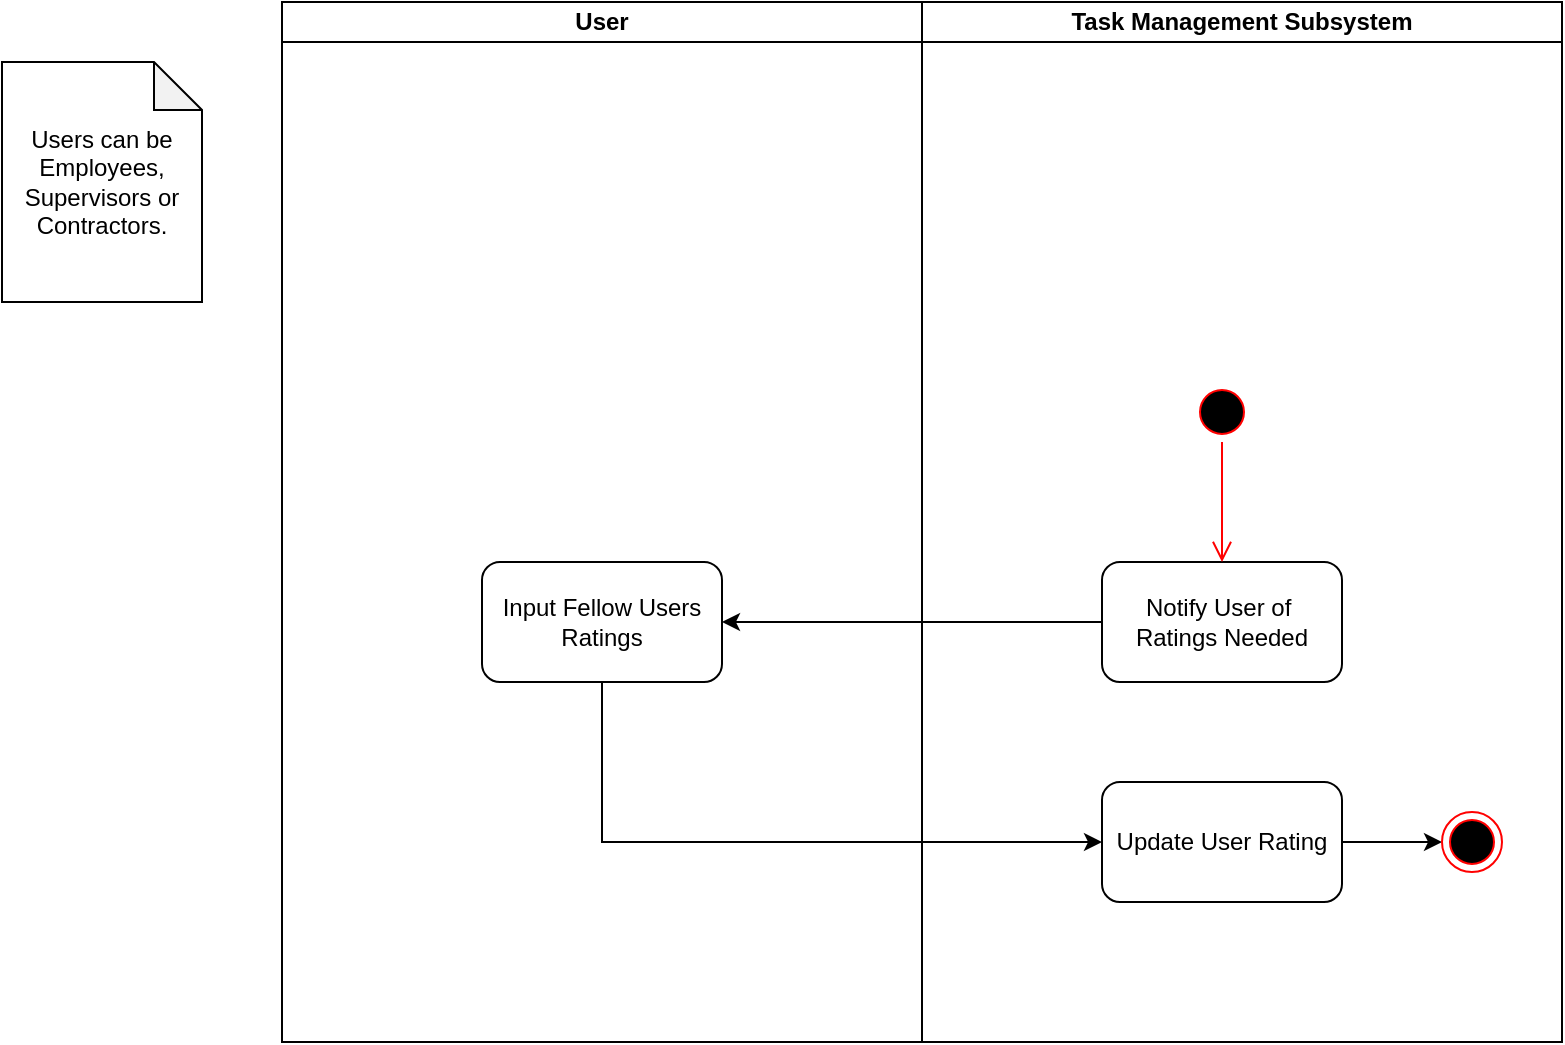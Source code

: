 <mxfile version="20.8.16" type="device"><diagram name="Page-1" id="SZynWhFS7VVxWRjN1Tua"><mxGraphModel dx="174" dy="641" grid="1" gridSize="10" guides="1" tooltips="1" connect="1" arrows="1" fold="1" page="1" pageScale="1" pageWidth="850" pageHeight="1100" math="0" shadow="0"><root><mxCell id="0"/><mxCell id="1" parent="0"/><mxCell id="GacNlh7acyNOvctkBSCM-18" value="User" style="swimlane;startSize=20;whiteSpace=wrap;html=1;" parent="1" vertex="1"><mxGeometry x="1150" y="740" width="320" height="520" as="geometry"/></mxCell><mxCell id="GacNlh7acyNOvctkBSCM-19" value="Input Fellow Users Ratings" style="rounded=1;whiteSpace=wrap;html=1;" parent="GacNlh7acyNOvctkBSCM-18" vertex="1"><mxGeometry x="100" y="280" width="120" height="60" as="geometry"/></mxCell><mxCell id="GacNlh7acyNOvctkBSCM-24" value="Task Management Subsystem" style="swimlane;startSize=20;whiteSpace=wrap;html=1;" parent="1" vertex="1"><mxGeometry x="1470" y="740" width="320" height="520" as="geometry"/></mxCell><mxCell id="GacNlh7acyNOvctkBSCM-25" value="Notify User of&amp;nbsp; Ratings Needed" style="rounded=1;whiteSpace=wrap;html=1;" parent="GacNlh7acyNOvctkBSCM-24" vertex="1"><mxGeometry x="90" y="280" width="120" height="60" as="geometry"/></mxCell><mxCell id="GacNlh7acyNOvctkBSCM-27" style="edgeStyle=orthogonalEdgeStyle;rounded=0;orthogonalLoop=1;jettySize=auto;html=1;entryX=0;entryY=0.5;entryDx=0;entryDy=0;" parent="GacNlh7acyNOvctkBSCM-24" source="GacNlh7acyNOvctkBSCM-28" target="GacNlh7acyNOvctkBSCM-29" edge="1"><mxGeometry relative="1" as="geometry"/></mxCell><mxCell id="GacNlh7acyNOvctkBSCM-28" value="Update User Rating" style="rounded=1;whiteSpace=wrap;html=1;" parent="GacNlh7acyNOvctkBSCM-24" vertex="1"><mxGeometry x="90" y="390" width="120" height="60" as="geometry"/></mxCell><mxCell id="GacNlh7acyNOvctkBSCM-29" value="" style="ellipse;html=1;shape=endState;fillColor=#000000;strokeColor=#ff0000;" parent="GacNlh7acyNOvctkBSCM-24" vertex="1"><mxGeometry x="260" y="405" width="30" height="30" as="geometry"/></mxCell><mxCell id="GacNlh7acyNOvctkBSCM-22" value="" style="ellipse;html=1;shape=startState;fillColor=#000000;strokeColor=#ff0000;" parent="GacNlh7acyNOvctkBSCM-24" vertex="1"><mxGeometry x="135" y="190" width="30" height="30" as="geometry"/></mxCell><mxCell id="GacNlh7acyNOvctkBSCM-23" value="" style="edgeStyle=orthogonalEdgeStyle;html=1;verticalAlign=bottom;endArrow=open;endSize=8;strokeColor=#ff0000;rounded=0;entryX=0.5;entryY=0;entryDx=0;entryDy=0;" parent="GacNlh7acyNOvctkBSCM-24" source="GacNlh7acyNOvctkBSCM-22" edge="1" target="GacNlh7acyNOvctkBSCM-25"><mxGeometry relative="1" as="geometry"><mxPoint x="480" y="110" as="targetPoint"/></mxGeometry></mxCell><mxCell id="GacNlh7acyNOvctkBSCM-35" style="edgeStyle=orthogonalEdgeStyle;rounded=0;orthogonalLoop=1;jettySize=auto;html=1;" parent="1" source="GacNlh7acyNOvctkBSCM-25" target="GacNlh7acyNOvctkBSCM-19" edge="1"><mxGeometry relative="1" as="geometry"/></mxCell><mxCell id="GacNlh7acyNOvctkBSCM-36" style="edgeStyle=orthogonalEdgeStyle;rounded=0;orthogonalLoop=1;jettySize=auto;html=1;entryX=0;entryY=0.5;entryDx=0;entryDy=0;" parent="1" source="GacNlh7acyNOvctkBSCM-19" target="GacNlh7acyNOvctkBSCM-28" edge="1"><mxGeometry relative="1" as="geometry"><Array as="points"><mxPoint x="1310" y="1160"/></Array></mxGeometry></mxCell><mxCell id="GacNlh7acyNOvctkBSCM-37" value="Users can be Employees, Supervisors or Contractors." style="shape=note;whiteSpace=wrap;html=1;backgroundOutline=1;darkOpacity=0.05;size=24;" parent="1" vertex="1"><mxGeometry x="1010" y="770" width="100" height="120" as="geometry"/></mxCell></root></mxGraphModel></diagram></mxfile>